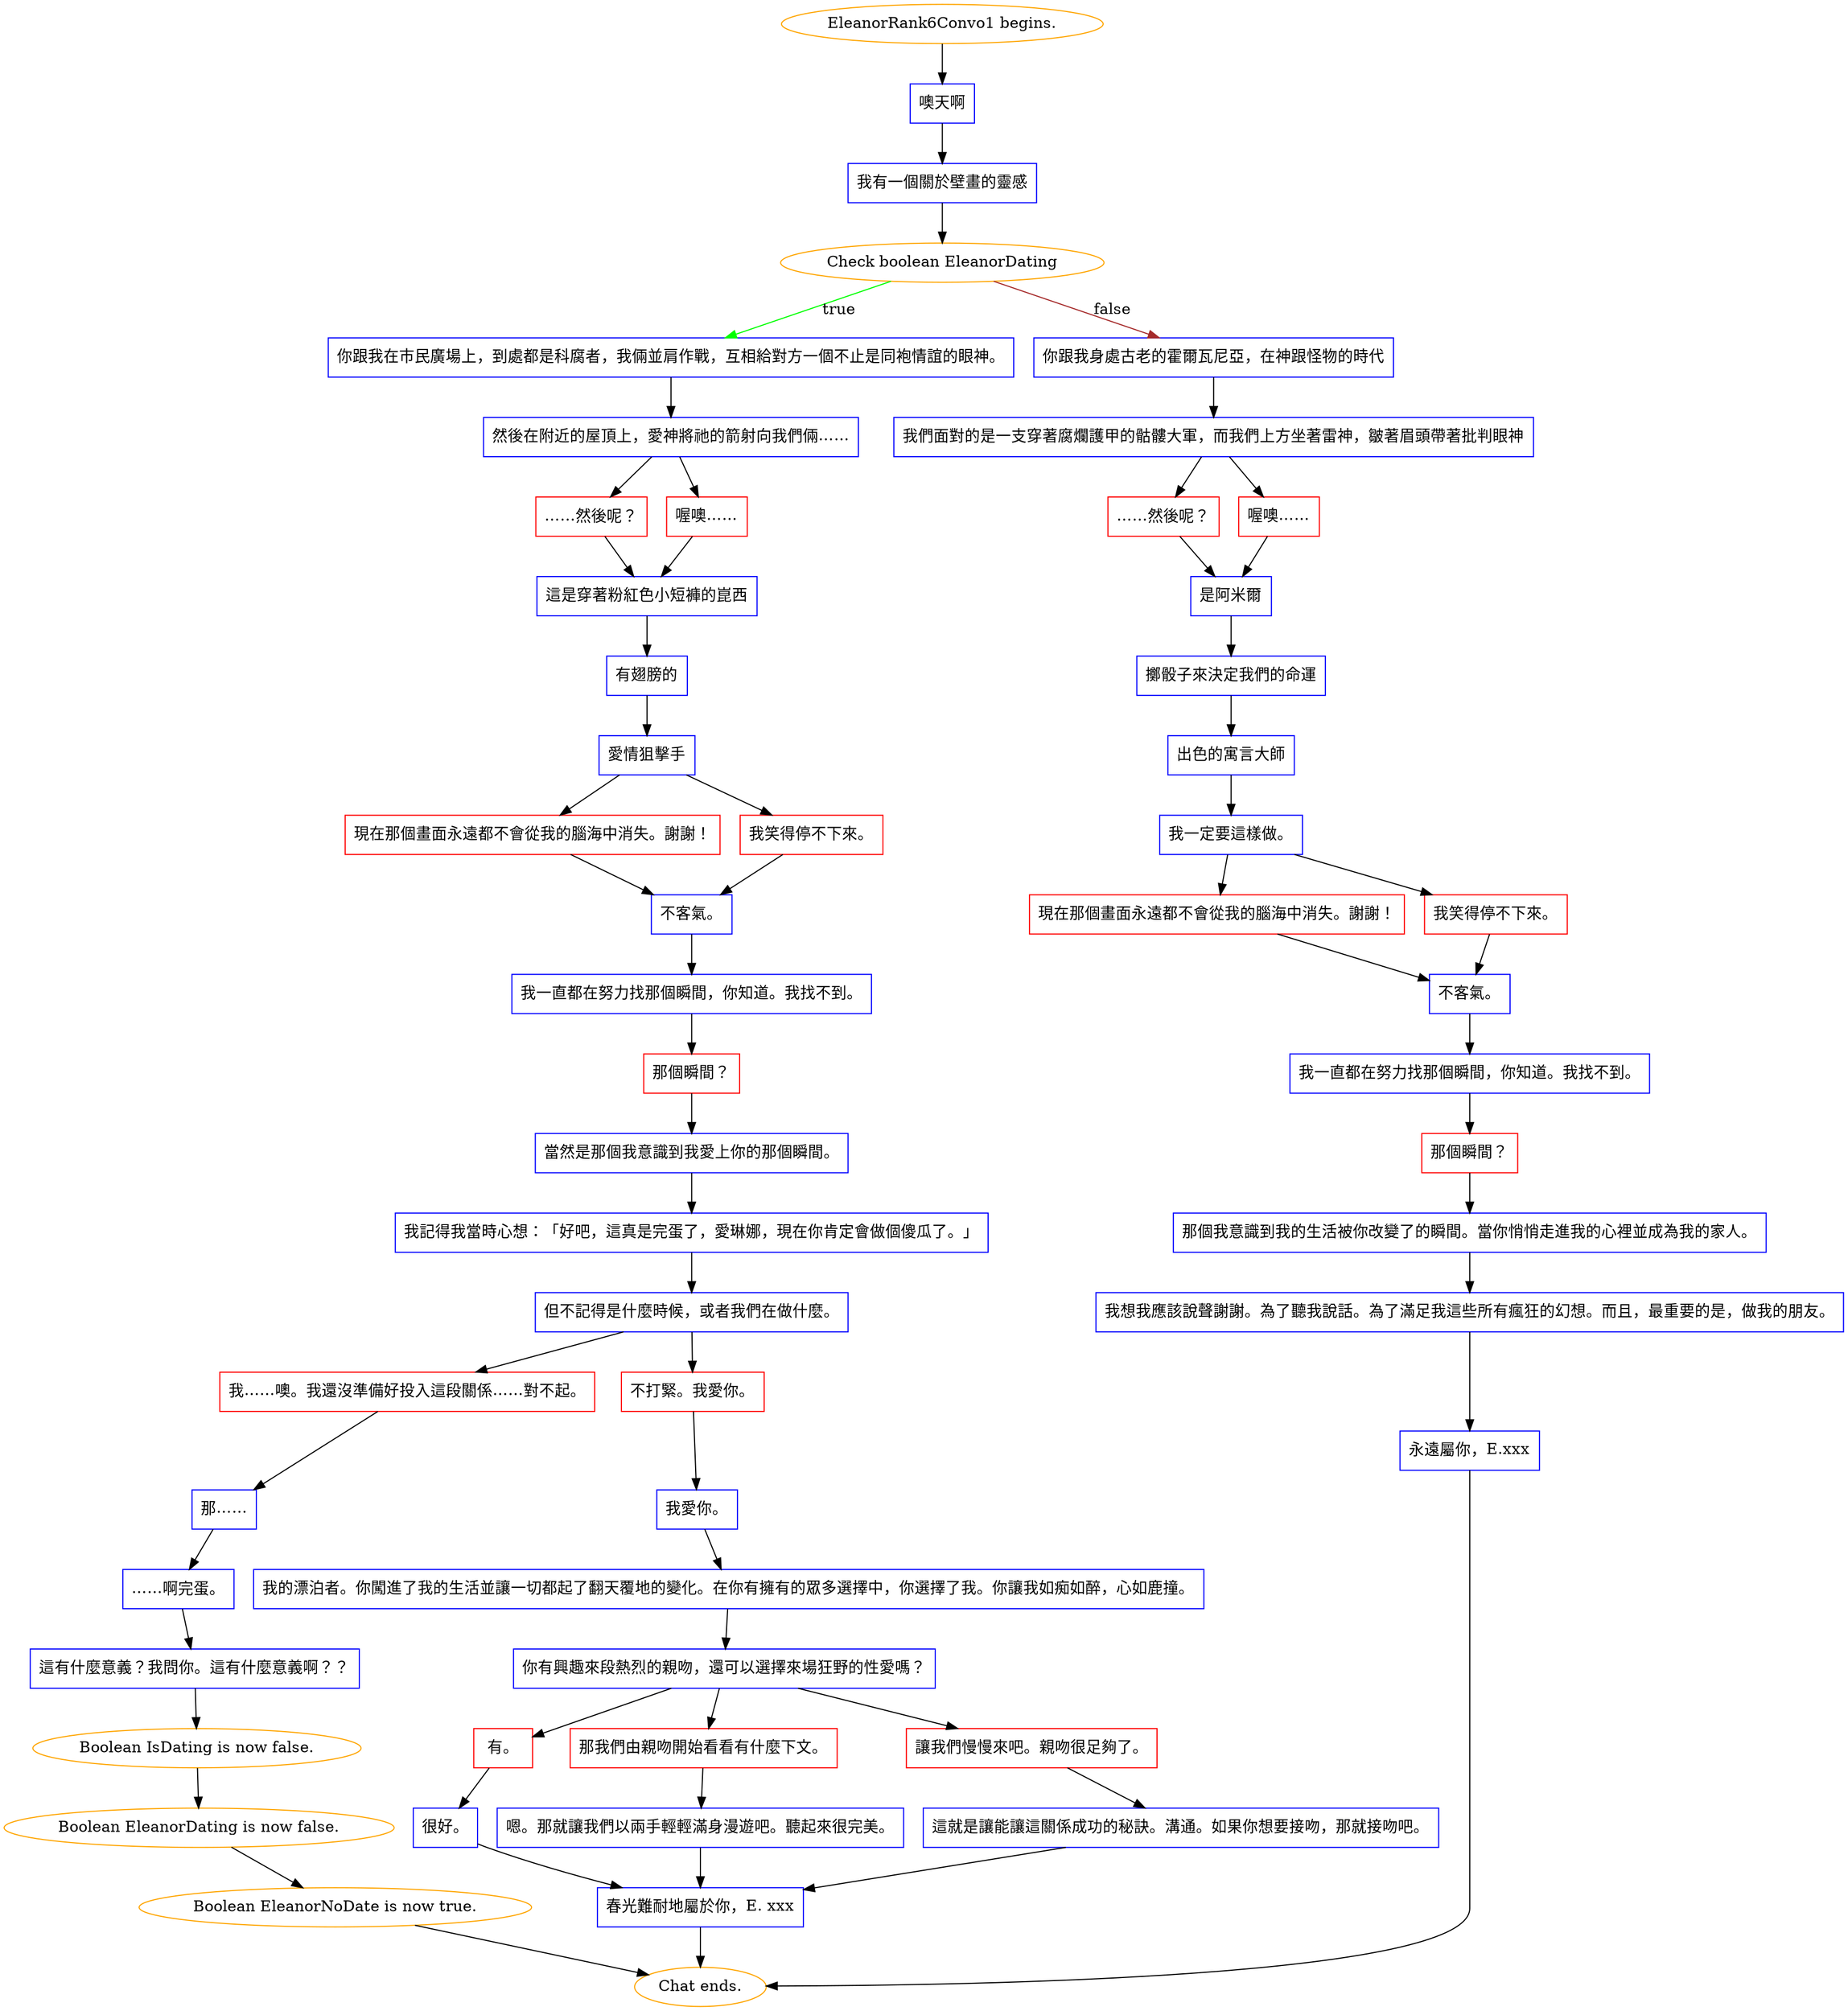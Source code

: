 digraph {
	"EleanorRank6Convo1 begins." [color=orange];
		"EleanorRank6Convo1 begins." -> j465679691;
	j465679691 [label="噢天啊",shape=box,color=blue];
		j465679691 -> j3830853452;
	j3830853452 [label="我有一個關於壁畫的靈感",shape=box,color=blue];
		j3830853452 -> j301208063;
	j301208063 [label="Check boolean EleanorDating",color=orange];
		j301208063 -> j3528948580 [label=true,color=green];
		j301208063 -> j4044473124 [label=false,color=brown];
	j3528948580 [label="你跟我在市民廣場上，到處都是科腐者，我倆並肩作戰，互相給對方一個不止是同袍情誼的眼神。",shape=box,color=blue];
		j3528948580 -> j3651155671;
	j4044473124 [label="你跟我身處古老的霍爾瓦尼亞，在神跟怪物的時代",shape=box,color=blue];
		j4044473124 -> j4017988331;
	j3651155671 [label="然後在附近的屋頂上，愛神將祂的箭射向我們倆……",shape=box,color=blue];
		j3651155671 -> j2984061683;
		j3651155671 -> j2912128305;
	j4017988331 [label="我們面對的是一支穿著腐爛護甲的骷髏大軍，而我們上方坐著雷神，皺著眉頭帶著批判眼神",shape=box,color=blue];
		j4017988331 -> j2926149931;
		j4017988331 -> j2074758149;
	j2984061683 [label="……然後呢？",shape=box,color=red];
		j2984061683 -> j2938069985;
	j2912128305 [label="喔噢……",shape=box,color=red];
		j2912128305 -> j2938069985;
	j2926149931 [label="……然後呢？",shape=box,color=red];
		j2926149931 -> j2960567996;
	j2074758149 [label="喔噢……",shape=box,color=red];
		j2074758149 -> j2960567996;
	j2938069985 [label="這是穿著粉紅色小短褲的崑西",shape=box,color=blue];
		j2938069985 -> j4121068942;
	j2960567996 [label="是阿米爾",shape=box,color=blue];
		j2960567996 -> j534972440;
	j4121068942 [label="有翅膀的",shape=box,color=blue];
		j4121068942 -> j3156700656;
	j534972440 [label="擲骰子來決定我們的命運",shape=box,color=blue];
		j534972440 -> j2044276775;
	j3156700656 [label="愛情狙擊手",shape=box,color=blue];
		j3156700656 -> j126089411;
		j3156700656 -> j543796238;
	j2044276775 [label="出色的寓言大師",shape=box,color=blue];
		j2044276775 -> j121706355;
	j126089411 [label="現在那個畫面永遠都不會從我的腦海中消失。謝謝！",shape=box,color=red];
		j126089411 -> j3472278954;
	j543796238 [label="我笑得停不下來。",shape=box,color=red];
		j543796238 -> j3472278954;
	j121706355 [label="我一定要這樣做。",shape=box,color=blue];
		j121706355 -> j787091807;
		j121706355 -> j2917328345;
	j3472278954 [label="不客氣。",shape=box,color=blue];
		j3472278954 -> j2350378774;
	j787091807 [label="現在那個畫面永遠都不會從我的腦海中消失。謝謝！",shape=box,color=red];
		j787091807 -> j3122668071;
	j2917328345 [label="我笑得停不下來。",shape=box,color=red];
		j2917328345 -> j3122668071;
	j2350378774 [label="我一直都在努力找那個瞬間，你知道。我找不到。",shape=box,color=blue];
		j2350378774 -> j760938214;
	j3122668071 [label="不客氣。",shape=box,color=blue];
		j3122668071 -> j2714339926;
	j760938214 [label="那個瞬間？",shape=box,color=red];
		j760938214 -> j4092546719;
	j2714339926 [label="我一直都在努力找那個瞬間，你知道。我找不到。",shape=box,color=blue];
		j2714339926 -> j4181012032;
	j4092546719 [label="當然是那個我意識到我愛上你的那個瞬間。",shape=box,color=blue];
		j4092546719 -> j1365745478;
	j4181012032 [label="那個瞬間？",shape=box,color=red];
		j4181012032 -> j539214537;
	j1365745478 [label="我記得我當時心想：「好吧，這真是完蛋了，愛琳娜，現在你肯定會做個傻瓜了。」",shape=box,color=blue];
		j1365745478 -> j3418424989;
	j539214537 [label="那個我意識到我的生活被你改變了的瞬間。當你悄悄走進我的心裡並成為我的家人。",shape=box,color=blue];
		j539214537 -> j1939882611;
	j3418424989 [label="但不記得是什麼時候，或者我們在做什麼。",shape=box,color=blue];
		j3418424989 -> j1907279335;
		j3418424989 -> j4293180823;
	j1939882611 [label="我想我應該說聲謝謝。為了聽我說話。為了滿足我這些所有瘋狂的幻想。而且，最重要的是，做我的朋友。",shape=box,color=blue];
		j1939882611 -> j2766153430;
	j1907279335 [label="我……噢。我還沒準備好投入這段關係……對不起。",shape=box,color=red];
		j1907279335 -> j1477461628;
	j4293180823 [label="不打緊。我愛你。",shape=box,color=red];
		j4293180823 -> j1148621205;
	j2766153430 [label="永遠屬你，E.xxx",shape=box,color=blue];
		j2766153430 -> "Chat ends.";
	j1477461628 [label="那……",shape=box,color=blue];
		j1477461628 -> j3032365838;
	j1148621205 [label="我愛你。",shape=box,color=blue];
		j1148621205 -> j426836875;
	"Chat ends." [color=orange];
	j3032365838 [label="……啊完蛋。",shape=box,color=blue];
		j3032365838 -> j2667002514;
	j426836875 [label="我的漂泊者。你闖進了我的生活並讓一切都起了翻天覆地的變化。在你有擁有的眾多選擇中，你選擇了我。你讓我如痴如醉，心如鹿撞。",shape=box,color=blue];
		j426836875 -> j444225770;
	j2667002514 [label="這有什麼意義？我問你。這有什麼意義啊？？",shape=box,color=blue];
		j2667002514 -> j3127028283;
	j444225770 [label="你有興趣來段熱烈的親吻，還可以選擇來場狂野的性愛嗎？",shape=box,color=blue];
		j444225770 -> j955921865;
		j444225770 -> j1001780741;
		j444225770 -> j2536907898;
	j3127028283 [label="Boolean IsDating is now false.",color=orange];
		j3127028283 -> j3856107511;
	j955921865 [label="有。",shape=box,color=red];
		j955921865 -> j4024510098;
	j1001780741 [label="那我們由親吻開始看看有什麼下文。",shape=box,color=red];
		j1001780741 -> j1651160527;
	j2536907898 [label="讓我們慢慢來吧。親吻很足夠了。",shape=box,color=red];
		j2536907898 -> j2389387255;
	j3856107511 [label="Boolean EleanorDating is now false.",color=orange];
		j3856107511 -> j2728200779;
	j4024510098 [label="很好。",shape=box,color=blue];
		j4024510098 -> j2634926191;
	j1651160527 [label="嗯。那就讓我們以兩手輕輕滿身漫遊吧。聽起來很完美。",shape=box,color=blue];
		j1651160527 -> j2634926191;
	j2389387255 [label="這就是讓能讓這關係成功的秘訣。溝通。如果你想要接吻，那就接吻吧。",shape=box,color=blue];
		j2389387255 -> j2634926191;
	j2728200779 [label="Boolean EleanorNoDate is now true.",color=orange];
		j2728200779 -> "Chat ends.";
	j2634926191 [label="春光難耐地屬於你，E. xxx",shape=box,color=blue];
		j2634926191 -> "Chat ends.";
}